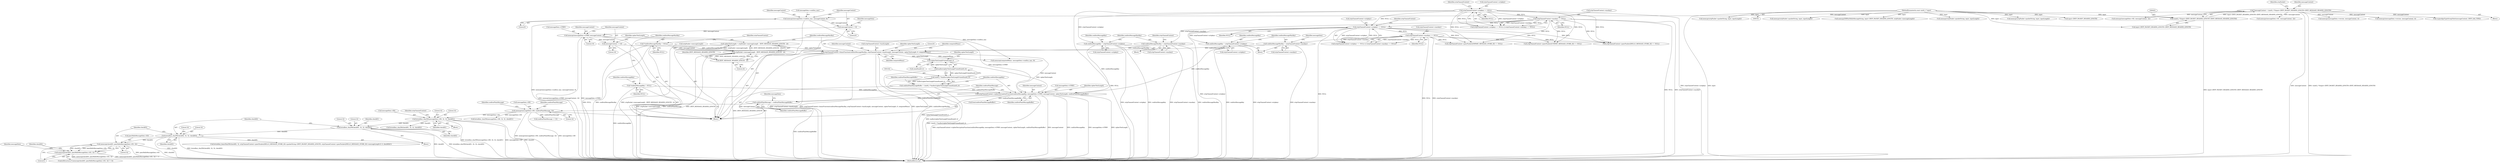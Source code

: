 digraph "0_bzrtp_bbb1e6e2f467ee4bd7b9a8c800e4f07343d7d99b@API" {
"1001611" [label="(Call,memcmp(checkH3, peerHelloMessageData->H3, 32))"];
"1001604" [label="(Call,bctoolbox_sha256(checkH2, 32, 32, checkH3))"];
"1001599" [label="(Call,bctoolbox_sha256(checkH1, 32, 32, checkH2))"];
"1001472" [label="(Call,bctoolbox_sha256(messageData->H0, 32, 32, checkH1))"];
"1001449" [label="(Call,memcpy(messageData->H0, confirmPlainMessage, 32))"];
"1001446" [label="(Call,confirmPlainMessage = confirmPlainMessageBuffer)"];
"1001438" [label="(Call,zrtpChannelContext->cipherDecryptionFunction(confirmMessageKey, messageData->CFBIV, messageContent, cipherTextLength, confirmPlainMessageBuffer))"];
"1001362" [label="(Call,confirmMessageKey = zrtpChannelContext->zrtpkeyr)"];
"1001349" [label="(Call,zrtpChannelContext->zrtpkeyr == NULL)"];
"1001322" [label="(Call,zrtpChannelContext->mackeyi == NULL)"];
"1001317" [label="(Call,zrtpChannelContext->zrtpkeyi == NULL)"];
"1001330" [label="(Call,confirmMessageKey = zrtpChannelContext->zrtpkeyi)"];
"1001296" [label="(Call,*confirmMessageKey = NULL)"];
"1001388" [label="(Call,memcpy(messageData->CFBIV, messageContent, 16))"];
"1001385" [label="(Call,messageContent +=8)"];
"1001379" [label="(Call,memcpy(messageData->confirm_mac, messageContent, 8))"];
"1000200" [label="(Call,*messageContent = (uint8_t *)(input+ZRTP_PACKET_HEADER_LENGTH+ZRTP_MESSAGE_HEADER_LENGTH))"];
"1000202" [label="(Call,(uint8_t *)(input+ZRTP_PACKET_HEADER_LENGTH+ZRTP_MESSAGE_HEADER_LENGTH))"];
"1000194" [label="(MethodParameterIn,const uint8_t * input)"];
"1001406" [label="(Call,zrtpChannelContext->hmacFunction(confirmMessageMacKey, zrtpChannelContext->hashLength, messageContent, cipherTextLength, 8, computedHmac))"];
"1001300" [label="(Call,*confirmMessageMacKey = NULL)"];
"1001335" [label="(Call,confirmMessageMacKey = zrtpChannelContext->mackeyi)"];
"1001367" [label="(Call,confirmMessageMacKey = zrtpChannelContext->mackeyr)"];
"1001354" [label="(Call,zrtpChannelContext->mackeyr == NULL)"];
"1001394" [label="(Call,messageContent +=16)"];
"1001397" [label="(Call,cipherTextLength = zrtpPacket->messageLength - ZRTP_MESSAGE_HEADER_LENGTH - 24)"];
"1001399" [label="(Call,zrtpPacket->messageLength - ZRTP_MESSAGE_HEADER_LENGTH - 24)"];
"1001403" [label="(Call,ZRTP_MESSAGE_HEADER_LENGTH - 24)"];
"1001434" [label="(Call,cipherTextLength*sizeof(uint8_t))"];
"1001429" [label="(Call,confirmPlainMessageBuffer = (uint8_t *)malloc(cipherTextLength*sizeof(uint8_t)))"];
"1001431" [label="(Call,(uint8_t *)malloc(cipherTextLength*sizeof(uint8_t)))"];
"1001433" [label="(Call,malloc(cipherTextLength*sizeof(uint8_t)))"];
"1001610" [label="(Call,memcmp(checkH3, peerHelloMessageData->H3, 32) != 0)"];
"1001400" [label="(Call,zrtpPacket->messageLength)"];
"1001607" [label="(Literal,32)"];
"1001349" [label="(Call,zrtpChannelContext->zrtpkeyr == NULL)"];
"1001294" [label="(Block,)"];
"1000211" [label="(Identifier,zrtpPacket)"];
"1001599" [label="(Call,bctoolbox_sha256(checkH1, 32, 32, checkH2))"];
"1001392" [label="(Identifier,messageContent)"];
"1001331" [label="(Identifier,confirmMessageKey)"];
"1000202" [label="(Call,(uint8_t *)(input+ZRTP_PACKET_HEADER_LENGTH+ZRTP_MESSAGE_HEADER_LENGTH))"];
"1001386" [label="(Identifier,messageContent)"];
"1001449" [label="(Call,memcpy(messageData->H0, confirmPlainMessage, 32))"];
"1001362" [label="(Call,confirmMessageKey = zrtpChannelContext->zrtpkeyr)"];
"1001434" [label="(Call,cipherTextLength*sizeof(uint8_t))"];
"1001602" [label="(Literal,32)"];
"1000891" [label="(Call,memcpy(zrtpPacket->packetString, input, inputLength))"];
"1001482" [label="(Identifier,zrtpChannelContext)"];
"1000224" [label="(Call,memcpy(messageData->version, messageContent, 4))"];
"1000201" [label="(Identifier,messageContent)"];
"1001443" [label="(Identifier,messageContent)"];
"1001335" [label="(Call,confirmMessageMacKey = zrtpChannelContext->mackeyi)"];
"1001396" [label="(Literal,16)"];
"1001605" [label="(Identifier,checkH2)"];
"1001476" [label="(Literal,32)"];
"1000588" [label="(Call,memcpy(zrtpPacket->packetString, input, inputLength))"];
"1001435" [label="(Identifier,cipherTextLength)"];
"1001612" [label="(Identifier,checkH3)"];
"1001078" [label="(Call,memcpy(DHPartHelloMessageString, input+ZRTP_PACKET_HEADER_LENGTH, zrtpPacket->messageLength))"];
"1001624" [label="(Identifier,checkH2)"];
"1001440" [label="(Call,messageData->CFBIV)"];
"1001336" [label="(Identifier,confirmMessageMacKey)"];
"1001350" [label="(Call,zrtpChannelContext->zrtpkeyr)"];
"1001576" [label="(Call,zrtpChannelContext->peerPackets[HELLO_MESSAGE_STORE_ID] == NULL)"];
"1001433" [label="(Call,malloc(cipherTextLength*sizeof(uint8_t)))"];
"1001472" [label="(Call,bctoolbox_sha256(messageData->H0, 32, 32, checkH1))"];
"1001326" [label="(Identifier,NULL)"];
"1001439" [label="(Identifier,confirmMessageKey)"];
"1001453" [label="(Identifier,confirmPlainMessage)"];
"1001445" [label="(Identifier,confirmPlainMessageBuffer)"];
"1001385" [label="(Call,messageContent +=8)"];
"1001393" [label="(Literal,16)"];
"1001478" [label="(Identifier,checkH1)"];
"1001490" [label="(Call,zrtpChannelContext->peerPackets[COMMIT_MESSAGE_STORE_ID] == NULL)"];
"1001324" [label="(Identifier,zrtpChannelContext)"];
"1001389" [label="(Call,messageData->CFBIV)"];
"1001384" [label="(Literal,8)"];
"1001316" [label="(Call,(zrtpChannelContext->zrtpkeyi == NULL) || (zrtpChannelContext->mackeyi == NULL))"];
"1001363" [label="(Identifier,confirmMessageKey)"];
"1001369" [label="(Call,zrtpChannelContext->mackeyr)"];
"1001353" [label="(Identifier,NULL)"];
"1001394" [label="(Call,messageContent +=16)"];
"1001321" [label="(Identifier,NULL)"];
"1001613" [label="(Call,peerHelloMessageData->H3)"];
"1001603" [label="(Identifier,checkH2)"];
"1001609" [label="(ControlStructure,if (memcmp(checkH3, peerHelloMessageData->H3, 32) != 0))"];
"1001368" [label="(Identifier,confirmMessageMacKey)"];
"1001296" [label="(Call,*confirmMessageKey = NULL)"];
"1001447" [label="(Identifier,confirmPlainMessage)"];
"1001379" [label="(Call,memcpy(messageData->confirm_mac, messageContent, 8))"];
"1001317" [label="(Call,zrtpChannelContext->zrtpkeyi == NULL)"];
"1001412" [label="(Identifier,cipherTextLength)"];
"1001941" [label="(Call,memcpy(messageData->version, messageContent, 4))"];
"1000812" [label="(Call,cryptoAlgoTypeStringToInt(messageContent, ZRTP_SAS_TYPE))"];
"1001600" [label="(Identifier,checkH1)"];
"1001456" [label="(Identifier,confirmPlainMessage)"];
"1001915" [label="(Call,memcpy(zrtpPacket->packetString, input, inputLength))"];
"1000197" [label="(Block,)"];
"1001405" [label="(Literal,24)"];
"1001666" [label="(Call,zrtpChannelContext->peerPackets[DHPART_MESSAGE_STORE_ID] == NULL)"];
"1000194" [label="(MethodParameterIn,const uint8_t * input)"];
"1001358" [label="(Identifier,NULL)"];
"1001300" [label="(Call,*confirmMessageMacKey = NULL)"];
"1001446" [label="(Call,confirmPlainMessage = confirmPlainMessageBuffer)"];
"1001444" [label="(Identifier,cipherTextLength)"];
"1001323" [label="(Call,zrtpChannelContext->mackeyi)"];
"1001314" [label="(Block,)"];
"1001318" [label="(Call,zrtpChannelContext->zrtpkeyi)"];
"1001448" [label="(Identifier,confirmPlainMessageBuffer)"];
"1001430" [label="(Identifier,confirmPlainMessageBuffer)"];
"1001451" [label="(Identifier,messageData)"];
"1001438" [label="(Call,zrtpChannelContext->cipherDecryptionFunction(confirmMessageKey, messageData->CFBIV, messageContent, cipherTextLength, confirmPlainMessageBuffer))"];
"1001604" [label="(Call,bctoolbox_sha256(checkH2, 32, 32, checkH3))"];
"1001403" [label="(Call,ZRTP_MESSAGE_HEADER_LENGTH - 24)"];
"1001455" [label="(Call,confirmPlainMessage +=33)"];
"1001413" [label="(Literal,8)"];
"1001343" [label="(Identifier,zrtpChannelContext)"];
"1001610" [label="(Call,memcmp(checkH3, peerHelloMessageData->H3, 32) != 0)"];
"1001418" [label="(Identifier,computedHmac)"];
"1001431" [label="(Call,(uint8_t *)malloc(cipherTextLength*sizeof(uint8_t)))"];
"1001623" [label="(Call,bctoolbox_hmacSha256(checkH2, 32, zrtpChannelContext->peerPackets[HELLO_MESSAGE_STORE_ID]->packetString+ZRTP_PACKET_HEADER_LENGTH, zrtpChannelContext->peerPackets[HELLO_MESSAGE_STORE_ID]->messageLength-8, 8, checkMAC))"];
"1001398" [label="(Identifier,cipherTextLength)"];
"1001395" [label="(Identifier,messageContent)"];
"1001411" [label="(Identifier,messageContent)"];
"1001513" [label="(Call,bctoolbox_sha256(checkH1, 32, 32, checkH2))"];
"1001689" [label="(Call,bctoolbox_sha256(messageData->H0, 32, 32, checkH1))"];
"1001390" [label="(Identifier,messageData)"];
"1001399" [label="(Call,zrtpPacket->messageLength - ZRTP_MESSAGE_HEADER_LENGTH - 24)"];
"1001397" [label="(Call,cipherTextLength = zrtpPacket->messageLength - ZRTP_MESSAGE_HEADER_LENGTH - 24)"];
"1001383" [label="(Identifier,messageContent)"];
"1001337" [label="(Call,zrtpChannelContext->mackeyi)"];
"1001330" [label="(Call,confirmMessageKey = zrtpChannelContext->zrtpkeyi)"];
"1001301" [label="(Identifier,confirmMessageMacKey)"];
"1001617" [label="(Literal,0)"];
"1001611" [label="(Call,memcmp(checkH3, peerHelloMessageData->H3, 32))"];
"1001388" [label="(Call,memcpy(messageData->CFBIV, messageContent, 16))"];
"1000204" [label="(Call,input+ZRTP_PACKET_HEADER_LENGTH+ZRTP_MESSAGE_HEADER_LENGTH)"];
"1001414" [label="(Identifier,computedHmac)"];
"1001355" [label="(Call,zrtpChannelContext->mackeyr)"];
"1001332" [label="(Call,zrtpChannelContext->zrtpkeyi)"];
"1001380" [label="(Call,messageData->confirm_mac)"];
"1001902" [label="(Call,free(confirmPlainMessageBuffer))"];
"1001404" [label="(Identifier,ZRTP_MESSAGE_HEADER_LENGTH)"];
"1000624" [label="(Call,memcpy(messageData->H2, messageContent, 32))"];
"1001407" [label="(Identifier,confirmMessageMacKey)"];
"1001297" [label="(Identifier,confirmMessageKey)"];
"1001354" [label="(Call,zrtpChannelContext->mackeyr == NULL)"];
"1001606" [label="(Literal,32)"];
"1000200" [label="(Call,*messageContent = (uint8_t *)(input+ZRTP_PACKET_HEADER_LENGTH+ZRTP_MESSAGE_HEADER_LENGTH))"];
"1000945" [label="(Call,memcpy(messageData->H1, messageContent, 32))"];
"1001477" [label="(Literal,32)"];
"1001346" [label="(Block,)"];
"1001302" [label="(Identifier,NULL)"];
"1001322" [label="(Call,zrtpChannelContext->mackeyi == NULL)"];
"1001080" [label="(Call,input+ZRTP_PACKET_HEADER_LENGTH)"];
"1001620" [label="(Identifier,messageData)"];
"1001429" [label="(Call,confirmPlainMessageBuffer = (uint8_t *)malloc(cipherTextLength*sizeof(uint8_t)))"];
"1001387" [label="(Literal,8)"];
"1001406" [label="(Call,zrtpChannelContext->hmacFunction(confirmMessageMacKey, zrtpChannelContext->hashLength, messageContent, cipherTextLength, 8, computedHmac))"];
"1001608" [label="(Identifier,checkH3)"];
"1001311" [label="(Identifier,zrtpChannelContext)"];
"1001473" [label="(Call,messageData->H0)"];
"1001348" [label="(Call,(zrtpChannelContext->zrtpkeyr == NULL) || (zrtpChannelContext->mackeyr == NULL))"];
"1001450" [label="(Call,messageData->H0)"];
"1001364" [label="(Call,zrtpChannelContext->zrtpkeyr)"];
"1001470" [label="(Block,)"];
"1001570" [label="(Block,)"];
"1001417" [label="(Call,memcmp(computedHmac, messageData->confirm_mac, 8))"];
"1001298" [label="(Identifier,NULL)"];
"1001373" [label="(Identifier,messageData)"];
"1001616" [label="(Literal,32)"];
"1001454" [label="(Literal,32)"];
"1001601" [label="(Literal,32)"];
"1001356" [label="(Identifier,zrtpChannelContext)"];
"1001367" [label="(Call,confirmMessageMacKey = zrtpChannelContext->mackeyr)"];
"1001966" [label="(MethodReturn,int)"];
"1001408" [label="(Call,zrtpChannelContext->hashLength)"];
"1001436" [label="(Call,sizeof(uint8_t))"];
"1001285" [label="(Call,memcpy(zrtpPacket->packetString, input, inputLength))"];
"1001611" -> "1001610"  [label="AST: "];
"1001611" -> "1001616"  [label="CFG: "];
"1001612" -> "1001611"  [label="AST: "];
"1001613" -> "1001611"  [label="AST: "];
"1001616" -> "1001611"  [label="AST: "];
"1001617" -> "1001611"  [label="CFG: "];
"1001611" -> "1001966"  [label="DDG: checkH3"];
"1001611" -> "1001966"  [label="DDG: peerHelloMessageData->H3"];
"1001611" -> "1001610"  [label="DDG: checkH3"];
"1001611" -> "1001610"  [label="DDG: peerHelloMessageData->H3"];
"1001611" -> "1001610"  [label="DDG: 32"];
"1001604" -> "1001611"  [label="DDG: checkH3"];
"1001604" -> "1001570"  [label="AST: "];
"1001604" -> "1001608"  [label="CFG: "];
"1001605" -> "1001604"  [label="AST: "];
"1001606" -> "1001604"  [label="AST: "];
"1001607" -> "1001604"  [label="AST: "];
"1001608" -> "1001604"  [label="AST: "];
"1001612" -> "1001604"  [label="CFG: "];
"1001604" -> "1001966"  [label="DDG: checkH2"];
"1001604" -> "1001966"  [label="DDG: bctoolbox_sha256(checkH2, 32, 32, checkH3)"];
"1001599" -> "1001604"  [label="DDG: checkH2"];
"1001604" -> "1001623"  [label="DDG: checkH2"];
"1001599" -> "1001570"  [label="AST: "];
"1001599" -> "1001603"  [label="CFG: "];
"1001600" -> "1001599"  [label="AST: "];
"1001601" -> "1001599"  [label="AST: "];
"1001602" -> "1001599"  [label="AST: "];
"1001603" -> "1001599"  [label="AST: "];
"1001605" -> "1001599"  [label="CFG: "];
"1001599" -> "1001966"  [label="DDG: checkH1"];
"1001599" -> "1001966"  [label="DDG: bctoolbox_sha256(checkH1, 32, 32, checkH2)"];
"1001472" -> "1001599"  [label="DDG: checkH1"];
"1001472" -> "1001470"  [label="AST: "];
"1001472" -> "1001478"  [label="CFG: "];
"1001473" -> "1001472"  [label="AST: "];
"1001476" -> "1001472"  [label="AST: "];
"1001477" -> "1001472"  [label="AST: "];
"1001478" -> "1001472"  [label="AST: "];
"1001482" -> "1001472"  [label="CFG: "];
"1001472" -> "1001966"  [label="DDG: bctoolbox_sha256(messageData->H0, 32, 32, checkH1)"];
"1001472" -> "1001966"  [label="DDG: messageData->H0"];
"1001472" -> "1001966"  [label="DDG: checkH1"];
"1001449" -> "1001472"  [label="DDG: messageData->H0"];
"1001472" -> "1001513"  [label="DDG: checkH1"];
"1001449" -> "1001294"  [label="AST: "];
"1001449" -> "1001454"  [label="CFG: "];
"1001450" -> "1001449"  [label="AST: "];
"1001453" -> "1001449"  [label="AST: "];
"1001454" -> "1001449"  [label="AST: "];
"1001456" -> "1001449"  [label="CFG: "];
"1001449" -> "1001966"  [label="DDG: memcpy(messageData->H0, confirmPlainMessage, 32)"];
"1001449" -> "1001966"  [label="DDG: messageData->H0"];
"1001446" -> "1001449"  [label="DDG: confirmPlainMessage"];
"1001449" -> "1001455"  [label="DDG: confirmPlainMessage"];
"1001449" -> "1001689"  [label="DDG: messageData->H0"];
"1001446" -> "1001294"  [label="AST: "];
"1001446" -> "1001448"  [label="CFG: "];
"1001447" -> "1001446"  [label="AST: "];
"1001448" -> "1001446"  [label="AST: "];
"1001451" -> "1001446"  [label="CFG: "];
"1001446" -> "1001966"  [label="DDG: confirmPlainMessageBuffer"];
"1001438" -> "1001446"  [label="DDG: confirmPlainMessageBuffer"];
"1001438" -> "1001294"  [label="AST: "];
"1001438" -> "1001445"  [label="CFG: "];
"1001439" -> "1001438"  [label="AST: "];
"1001440" -> "1001438"  [label="AST: "];
"1001443" -> "1001438"  [label="AST: "];
"1001444" -> "1001438"  [label="AST: "];
"1001445" -> "1001438"  [label="AST: "];
"1001447" -> "1001438"  [label="CFG: "];
"1001438" -> "1001966"  [label="DDG: confirmMessageKey"];
"1001438" -> "1001966"  [label="DDG: messageData->CFBIV"];
"1001438" -> "1001966"  [label="DDG: cipherTextLength"];
"1001438" -> "1001966"  [label="DDG: zrtpChannelContext->cipherDecryptionFunction(confirmMessageKey, messageData->CFBIV, messageContent, cipherTextLength, confirmPlainMessageBuffer)"];
"1001438" -> "1001966"  [label="DDG: messageContent"];
"1001362" -> "1001438"  [label="DDG: confirmMessageKey"];
"1001330" -> "1001438"  [label="DDG: confirmMessageKey"];
"1001296" -> "1001438"  [label="DDG: confirmMessageKey"];
"1001388" -> "1001438"  [label="DDG: messageData->CFBIV"];
"1001406" -> "1001438"  [label="DDG: messageContent"];
"1001434" -> "1001438"  [label="DDG: cipherTextLength"];
"1001429" -> "1001438"  [label="DDG: confirmPlainMessageBuffer"];
"1001438" -> "1001902"  [label="DDG: confirmPlainMessageBuffer"];
"1001362" -> "1001346"  [label="AST: "];
"1001362" -> "1001364"  [label="CFG: "];
"1001363" -> "1001362"  [label="AST: "];
"1001364" -> "1001362"  [label="AST: "];
"1001368" -> "1001362"  [label="CFG: "];
"1001362" -> "1001966"  [label="DDG: confirmMessageKey"];
"1001362" -> "1001966"  [label="DDG: zrtpChannelContext->zrtpkeyr"];
"1001349" -> "1001362"  [label="DDG: zrtpChannelContext->zrtpkeyr"];
"1001349" -> "1001348"  [label="AST: "];
"1001349" -> "1001353"  [label="CFG: "];
"1001350" -> "1001349"  [label="AST: "];
"1001353" -> "1001349"  [label="AST: "];
"1001356" -> "1001349"  [label="CFG: "];
"1001348" -> "1001349"  [label="CFG: "];
"1001349" -> "1001966"  [label="DDG: zrtpChannelContext->zrtpkeyr"];
"1001349" -> "1001966"  [label="DDG: NULL"];
"1001349" -> "1001348"  [label="DDG: zrtpChannelContext->zrtpkeyr"];
"1001349" -> "1001348"  [label="DDG: NULL"];
"1001322" -> "1001349"  [label="DDG: NULL"];
"1001317" -> "1001349"  [label="DDG: NULL"];
"1001349" -> "1001354"  [label="DDG: NULL"];
"1001349" -> "1001490"  [label="DDG: NULL"];
"1001349" -> "1001576"  [label="DDG: NULL"];
"1001349" -> "1001666"  [label="DDG: NULL"];
"1001322" -> "1001316"  [label="AST: "];
"1001322" -> "1001326"  [label="CFG: "];
"1001323" -> "1001322"  [label="AST: "];
"1001326" -> "1001322"  [label="AST: "];
"1001316" -> "1001322"  [label="CFG: "];
"1001322" -> "1001966"  [label="DDG: NULL"];
"1001322" -> "1001966"  [label="DDG: zrtpChannelContext->mackeyi"];
"1001322" -> "1001316"  [label="DDG: zrtpChannelContext->mackeyi"];
"1001322" -> "1001316"  [label="DDG: NULL"];
"1001317" -> "1001322"  [label="DDG: NULL"];
"1001322" -> "1001335"  [label="DDG: zrtpChannelContext->mackeyi"];
"1001322" -> "1001490"  [label="DDG: NULL"];
"1001322" -> "1001576"  [label="DDG: NULL"];
"1001322" -> "1001666"  [label="DDG: NULL"];
"1001317" -> "1001316"  [label="AST: "];
"1001317" -> "1001321"  [label="CFG: "];
"1001318" -> "1001317"  [label="AST: "];
"1001321" -> "1001317"  [label="AST: "];
"1001324" -> "1001317"  [label="CFG: "];
"1001316" -> "1001317"  [label="CFG: "];
"1001317" -> "1001966"  [label="DDG: zrtpChannelContext->zrtpkeyi"];
"1001317" -> "1001966"  [label="DDG: NULL"];
"1001317" -> "1001316"  [label="DDG: zrtpChannelContext->zrtpkeyi"];
"1001317" -> "1001316"  [label="DDG: NULL"];
"1001317" -> "1001330"  [label="DDG: zrtpChannelContext->zrtpkeyi"];
"1001317" -> "1001490"  [label="DDG: NULL"];
"1001317" -> "1001576"  [label="DDG: NULL"];
"1001317" -> "1001666"  [label="DDG: NULL"];
"1001330" -> "1001314"  [label="AST: "];
"1001330" -> "1001332"  [label="CFG: "];
"1001331" -> "1001330"  [label="AST: "];
"1001332" -> "1001330"  [label="AST: "];
"1001336" -> "1001330"  [label="CFG: "];
"1001330" -> "1001966"  [label="DDG: zrtpChannelContext->zrtpkeyi"];
"1001330" -> "1001966"  [label="DDG: confirmMessageKey"];
"1001296" -> "1001294"  [label="AST: "];
"1001296" -> "1001298"  [label="CFG: "];
"1001297" -> "1001296"  [label="AST: "];
"1001298" -> "1001296"  [label="AST: "];
"1001301" -> "1001296"  [label="CFG: "];
"1001296" -> "1001966"  [label="DDG: confirmMessageKey"];
"1001388" -> "1001294"  [label="AST: "];
"1001388" -> "1001393"  [label="CFG: "];
"1001389" -> "1001388"  [label="AST: "];
"1001392" -> "1001388"  [label="AST: "];
"1001393" -> "1001388"  [label="AST: "];
"1001395" -> "1001388"  [label="CFG: "];
"1001388" -> "1001966"  [label="DDG: memcpy(messageData->CFBIV, messageContent, 16)"];
"1001388" -> "1001966"  [label="DDG: messageData->CFBIV"];
"1001385" -> "1001388"  [label="DDG: messageContent"];
"1001388" -> "1001394"  [label="DDG: messageContent"];
"1001385" -> "1001294"  [label="AST: "];
"1001385" -> "1001387"  [label="CFG: "];
"1001386" -> "1001385"  [label="AST: "];
"1001387" -> "1001385"  [label="AST: "];
"1001390" -> "1001385"  [label="CFG: "];
"1001379" -> "1001385"  [label="DDG: messageContent"];
"1001379" -> "1001294"  [label="AST: "];
"1001379" -> "1001384"  [label="CFG: "];
"1001380" -> "1001379"  [label="AST: "];
"1001383" -> "1001379"  [label="AST: "];
"1001384" -> "1001379"  [label="AST: "];
"1001386" -> "1001379"  [label="CFG: "];
"1001379" -> "1001966"  [label="DDG: memcpy(messageData->confirm_mac, messageContent, 8)"];
"1000200" -> "1001379"  [label="DDG: messageContent"];
"1001379" -> "1001417"  [label="DDG: messageData->confirm_mac"];
"1000200" -> "1000197"  [label="AST: "];
"1000200" -> "1000202"  [label="CFG: "];
"1000201" -> "1000200"  [label="AST: "];
"1000202" -> "1000200"  [label="AST: "];
"1000211" -> "1000200"  [label="CFG: "];
"1000200" -> "1001966"  [label="DDG: messageContent"];
"1000200" -> "1001966"  [label="DDG: (uint8_t *)(input+ZRTP_PACKET_HEADER_LENGTH+ZRTP_MESSAGE_HEADER_LENGTH)"];
"1000202" -> "1000200"  [label="DDG: input+ZRTP_PACKET_HEADER_LENGTH+ZRTP_MESSAGE_HEADER_LENGTH"];
"1000200" -> "1000224"  [label="DDG: messageContent"];
"1000200" -> "1000624"  [label="DDG: messageContent"];
"1000200" -> "1000812"  [label="DDG: messageContent"];
"1000200" -> "1000945"  [label="DDG: messageContent"];
"1000200" -> "1001941"  [label="DDG: messageContent"];
"1000202" -> "1000204"  [label="CFG: "];
"1000203" -> "1000202"  [label="AST: "];
"1000204" -> "1000202"  [label="AST: "];
"1000202" -> "1001966"  [label="DDG: input+ZRTP_PACKET_HEADER_LENGTH+ZRTP_MESSAGE_HEADER_LENGTH"];
"1000194" -> "1000202"  [label="DDG: input"];
"1000194" -> "1000191"  [label="AST: "];
"1000194" -> "1001966"  [label="DDG: input"];
"1000194" -> "1000204"  [label="DDG: input"];
"1000194" -> "1000588"  [label="DDG: input"];
"1000194" -> "1000891"  [label="DDG: input"];
"1000194" -> "1001078"  [label="DDG: input"];
"1000194" -> "1001080"  [label="DDG: input"];
"1000194" -> "1001285"  [label="DDG: input"];
"1000194" -> "1001915"  [label="DDG: input"];
"1001406" -> "1001294"  [label="AST: "];
"1001406" -> "1001414"  [label="CFG: "];
"1001407" -> "1001406"  [label="AST: "];
"1001408" -> "1001406"  [label="AST: "];
"1001411" -> "1001406"  [label="AST: "];
"1001412" -> "1001406"  [label="AST: "];
"1001413" -> "1001406"  [label="AST: "];
"1001414" -> "1001406"  [label="AST: "];
"1001418" -> "1001406"  [label="CFG: "];
"1001406" -> "1001966"  [label="DDG: messageContent"];
"1001406" -> "1001966"  [label="DDG: zrtpChannelContext->hashLength"];
"1001406" -> "1001966"  [label="DDG: zrtpChannelContext->hmacFunction(confirmMessageMacKey, zrtpChannelContext->hashLength, messageContent, cipherTextLength, 8, computedHmac)"];
"1001406" -> "1001966"  [label="DDG: cipherTextLength"];
"1001406" -> "1001966"  [label="DDG: confirmMessageMacKey"];
"1001300" -> "1001406"  [label="DDG: confirmMessageMacKey"];
"1001335" -> "1001406"  [label="DDG: confirmMessageMacKey"];
"1001367" -> "1001406"  [label="DDG: confirmMessageMacKey"];
"1001394" -> "1001406"  [label="DDG: messageContent"];
"1001397" -> "1001406"  [label="DDG: cipherTextLength"];
"1001406" -> "1001417"  [label="DDG: computedHmac"];
"1001406" -> "1001434"  [label="DDG: cipherTextLength"];
"1001300" -> "1001294"  [label="AST: "];
"1001300" -> "1001302"  [label="CFG: "];
"1001301" -> "1001300"  [label="AST: "];
"1001302" -> "1001300"  [label="AST: "];
"1001311" -> "1001300"  [label="CFG: "];
"1001300" -> "1001966"  [label="DDG: NULL"];
"1001300" -> "1001966"  [label="DDG: confirmMessageMacKey"];
"1001335" -> "1001314"  [label="AST: "];
"1001335" -> "1001337"  [label="CFG: "];
"1001336" -> "1001335"  [label="AST: "];
"1001337" -> "1001335"  [label="AST: "];
"1001343" -> "1001335"  [label="CFG: "];
"1001335" -> "1001966"  [label="DDG: zrtpChannelContext->mackeyi"];
"1001335" -> "1001966"  [label="DDG: confirmMessageMacKey"];
"1001367" -> "1001346"  [label="AST: "];
"1001367" -> "1001369"  [label="CFG: "];
"1001368" -> "1001367"  [label="AST: "];
"1001369" -> "1001367"  [label="AST: "];
"1001373" -> "1001367"  [label="CFG: "];
"1001367" -> "1001966"  [label="DDG: zrtpChannelContext->mackeyr"];
"1001354" -> "1001367"  [label="DDG: zrtpChannelContext->mackeyr"];
"1001354" -> "1001348"  [label="AST: "];
"1001354" -> "1001358"  [label="CFG: "];
"1001355" -> "1001354"  [label="AST: "];
"1001358" -> "1001354"  [label="AST: "];
"1001348" -> "1001354"  [label="CFG: "];
"1001354" -> "1001966"  [label="DDG: zrtpChannelContext->mackeyr"];
"1001354" -> "1001966"  [label="DDG: NULL"];
"1001354" -> "1001348"  [label="DDG: zrtpChannelContext->mackeyr"];
"1001354" -> "1001348"  [label="DDG: NULL"];
"1001354" -> "1001490"  [label="DDG: NULL"];
"1001354" -> "1001576"  [label="DDG: NULL"];
"1001354" -> "1001666"  [label="DDG: NULL"];
"1001394" -> "1001294"  [label="AST: "];
"1001394" -> "1001396"  [label="CFG: "];
"1001395" -> "1001394"  [label="AST: "];
"1001396" -> "1001394"  [label="AST: "];
"1001398" -> "1001394"  [label="CFG: "];
"1001397" -> "1001294"  [label="AST: "];
"1001397" -> "1001399"  [label="CFG: "];
"1001398" -> "1001397"  [label="AST: "];
"1001399" -> "1001397"  [label="AST: "];
"1001407" -> "1001397"  [label="CFG: "];
"1001397" -> "1001966"  [label="DDG: zrtpPacket->messageLength - ZRTP_MESSAGE_HEADER_LENGTH - 24"];
"1001399" -> "1001397"  [label="DDG: zrtpPacket->messageLength"];
"1001399" -> "1001397"  [label="DDG: ZRTP_MESSAGE_HEADER_LENGTH - 24"];
"1001399" -> "1001403"  [label="CFG: "];
"1001400" -> "1001399"  [label="AST: "];
"1001403" -> "1001399"  [label="AST: "];
"1001399" -> "1001966"  [label="DDG: zrtpPacket->messageLength"];
"1001399" -> "1001966"  [label="DDG: ZRTP_MESSAGE_HEADER_LENGTH - 24"];
"1001403" -> "1001399"  [label="DDG: ZRTP_MESSAGE_HEADER_LENGTH"];
"1001403" -> "1001399"  [label="DDG: 24"];
"1001403" -> "1001405"  [label="CFG: "];
"1001404" -> "1001403"  [label="AST: "];
"1001405" -> "1001403"  [label="AST: "];
"1001403" -> "1001966"  [label="DDG: ZRTP_MESSAGE_HEADER_LENGTH"];
"1001434" -> "1001433"  [label="AST: "];
"1001434" -> "1001436"  [label="CFG: "];
"1001435" -> "1001434"  [label="AST: "];
"1001436" -> "1001434"  [label="AST: "];
"1001433" -> "1001434"  [label="CFG: "];
"1001434" -> "1001433"  [label="DDG: cipherTextLength"];
"1001429" -> "1001294"  [label="AST: "];
"1001429" -> "1001431"  [label="CFG: "];
"1001430" -> "1001429"  [label="AST: "];
"1001431" -> "1001429"  [label="AST: "];
"1001439" -> "1001429"  [label="CFG: "];
"1001429" -> "1001966"  [label="DDG: (uint8_t *)malloc(cipherTextLength*sizeof(uint8_t))"];
"1001431" -> "1001429"  [label="DDG: malloc(cipherTextLength*sizeof(uint8_t))"];
"1001431" -> "1001433"  [label="CFG: "];
"1001432" -> "1001431"  [label="AST: "];
"1001433" -> "1001431"  [label="AST: "];
"1001431" -> "1001966"  [label="DDG: malloc(cipherTextLength*sizeof(uint8_t))"];
"1001433" -> "1001431"  [label="DDG: cipherTextLength*sizeof(uint8_t)"];
"1001433" -> "1001966"  [label="DDG: cipherTextLength*sizeof(uint8_t)"];
"1001610" -> "1001609"  [label="AST: "];
"1001610" -> "1001617"  [label="CFG: "];
"1001617" -> "1001610"  [label="AST: "];
"1001620" -> "1001610"  [label="CFG: "];
"1001624" -> "1001610"  [label="CFG: "];
"1001610" -> "1001966"  [label="DDG: memcmp(checkH3, peerHelloMessageData->H3, 32) != 0"];
"1001610" -> "1001966"  [label="DDG: memcmp(checkH3, peerHelloMessageData->H3, 32)"];
}
